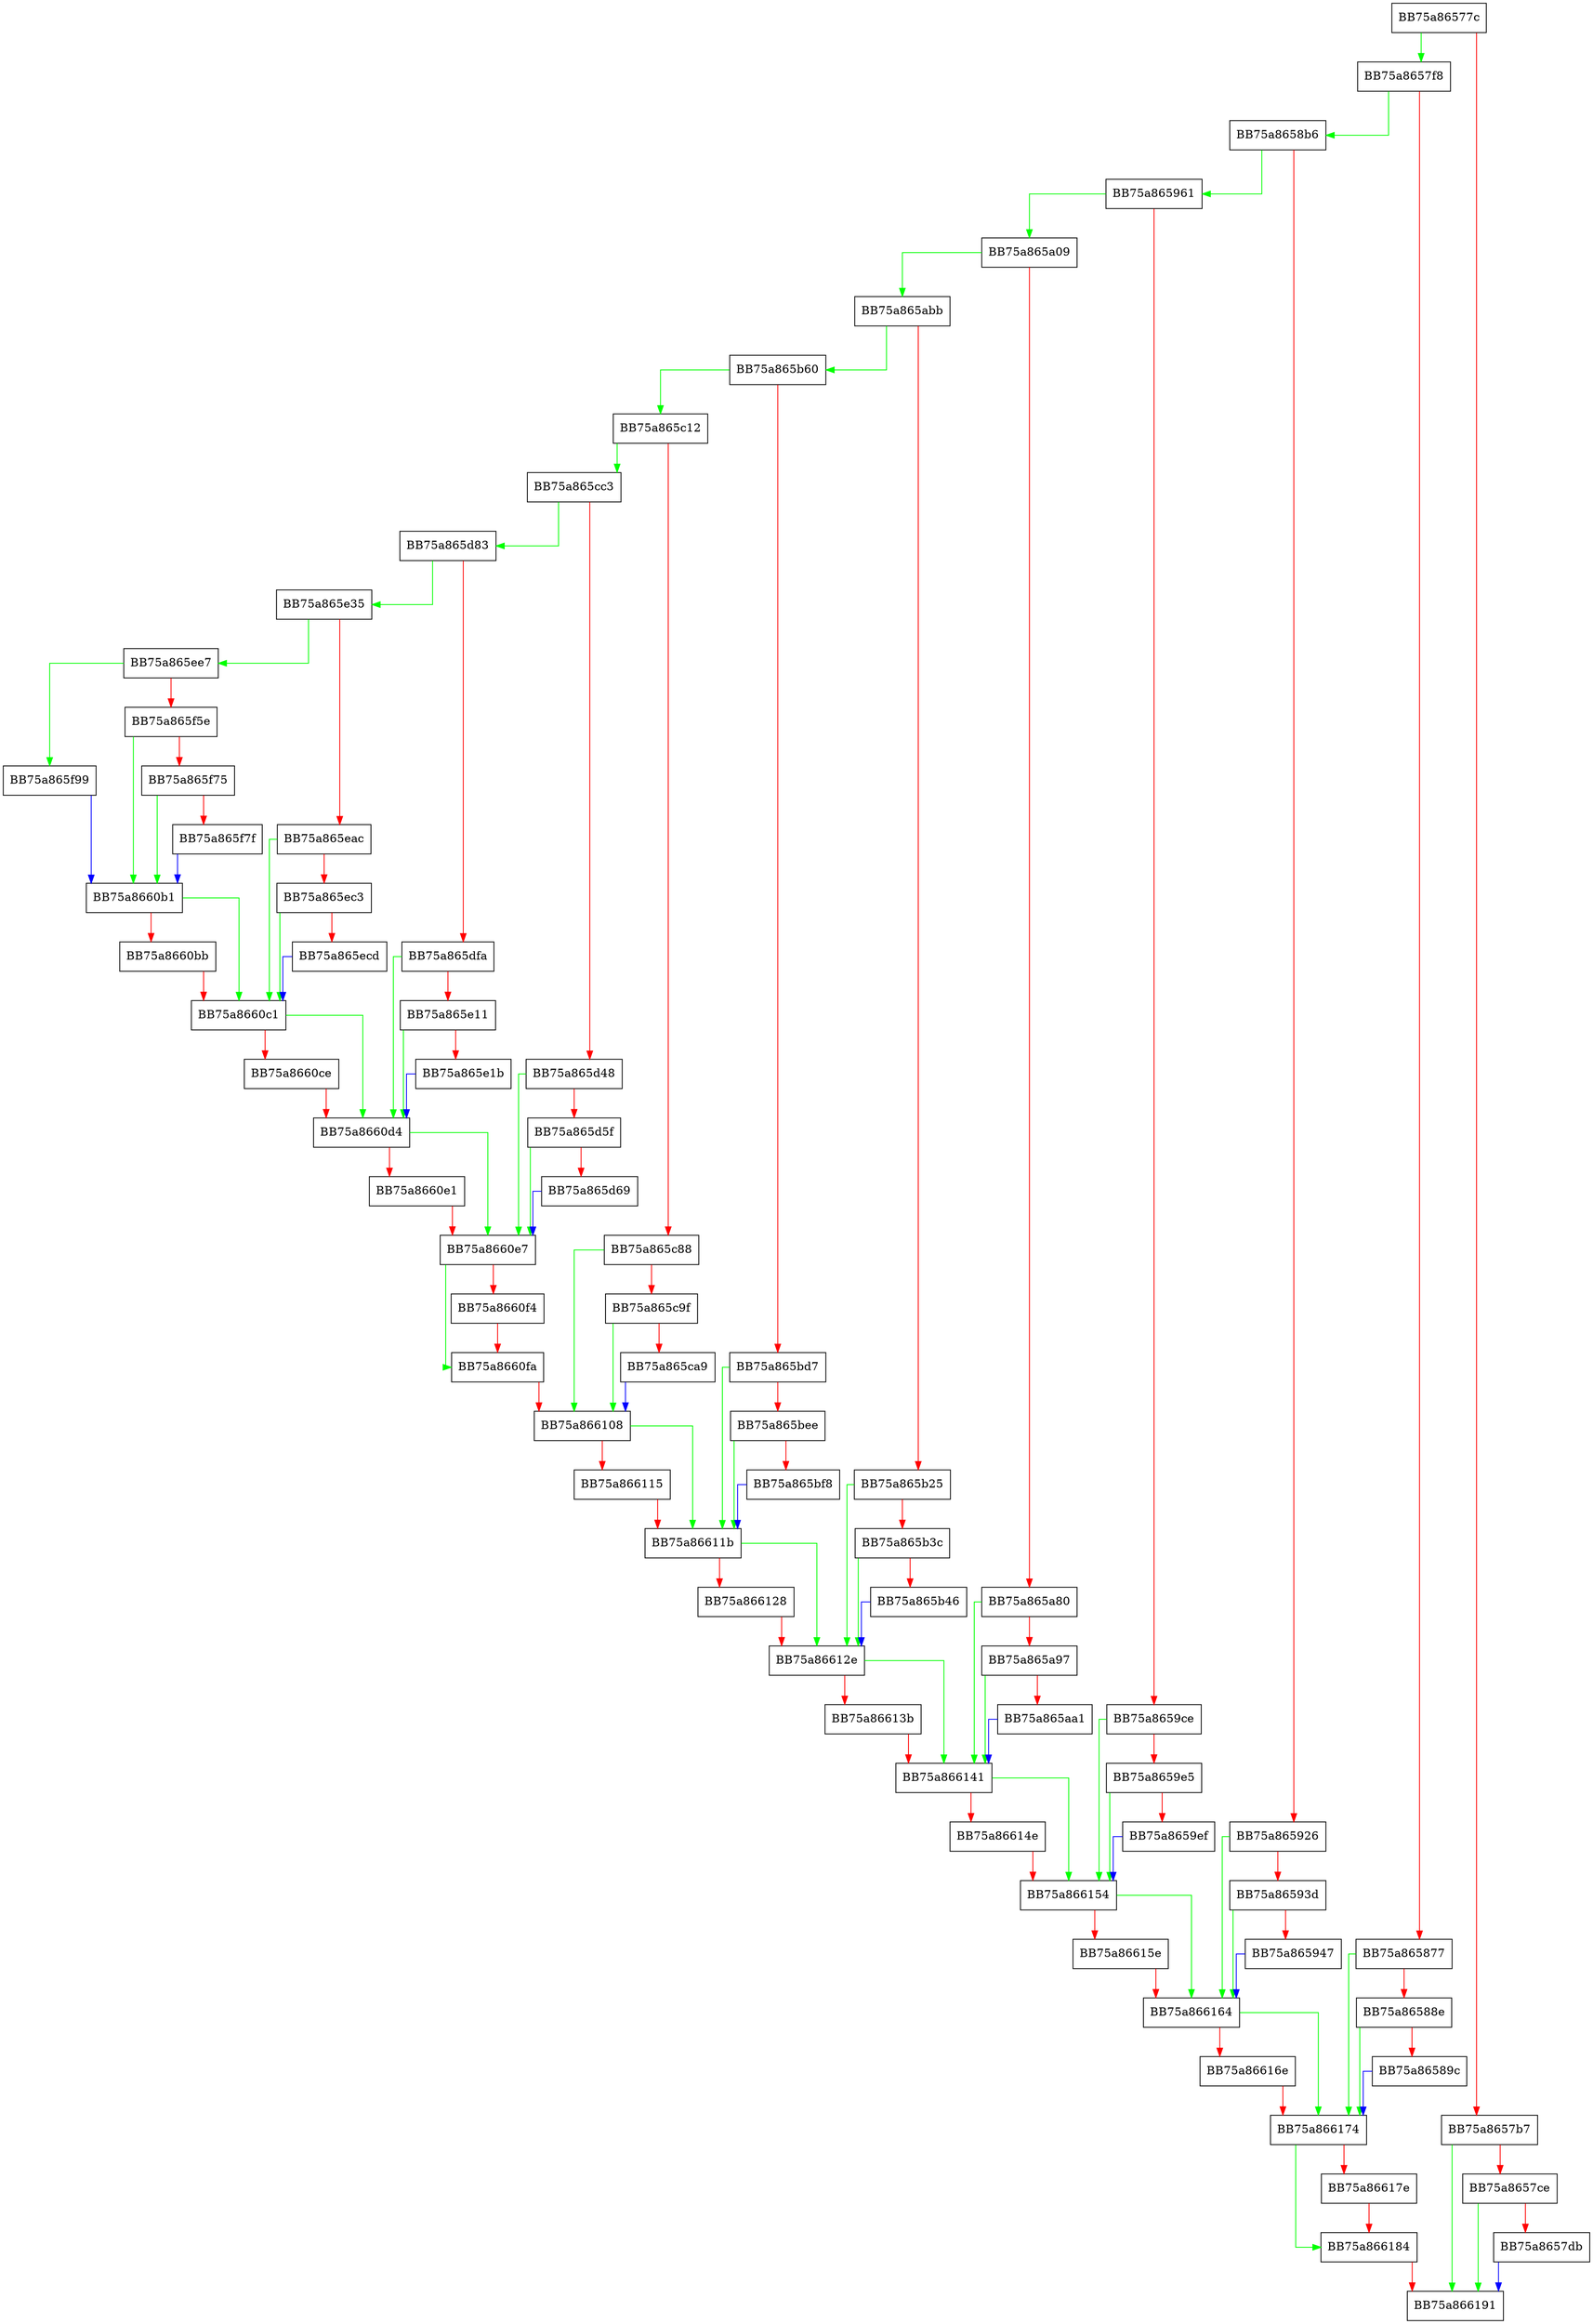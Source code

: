digraph ProcessUserAccountCreated {
  node [shape="box"];
  graph [splines=ortho];
  BB75a86577c -> BB75a8657f8 [color="green"];
  BB75a86577c -> BB75a8657b7 [color="red"];
  BB75a8657b7 -> BB75a866191 [color="green"];
  BB75a8657b7 -> BB75a8657ce [color="red"];
  BB75a8657ce -> BB75a866191 [color="green"];
  BB75a8657ce -> BB75a8657db [color="red"];
  BB75a8657db -> BB75a866191 [color="blue"];
  BB75a8657f8 -> BB75a8658b6 [color="green"];
  BB75a8657f8 -> BB75a865877 [color="red"];
  BB75a865877 -> BB75a866174 [color="green"];
  BB75a865877 -> BB75a86588e [color="red"];
  BB75a86588e -> BB75a866174 [color="green"];
  BB75a86588e -> BB75a86589c [color="red"];
  BB75a86589c -> BB75a866174 [color="blue"];
  BB75a8658b6 -> BB75a865961 [color="green"];
  BB75a8658b6 -> BB75a865926 [color="red"];
  BB75a865926 -> BB75a866164 [color="green"];
  BB75a865926 -> BB75a86593d [color="red"];
  BB75a86593d -> BB75a866164 [color="green"];
  BB75a86593d -> BB75a865947 [color="red"];
  BB75a865947 -> BB75a866164 [color="blue"];
  BB75a865961 -> BB75a865a09 [color="green"];
  BB75a865961 -> BB75a8659ce [color="red"];
  BB75a8659ce -> BB75a866154 [color="green"];
  BB75a8659ce -> BB75a8659e5 [color="red"];
  BB75a8659e5 -> BB75a866154 [color="green"];
  BB75a8659e5 -> BB75a8659ef [color="red"];
  BB75a8659ef -> BB75a866154 [color="blue"];
  BB75a865a09 -> BB75a865abb [color="green"];
  BB75a865a09 -> BB75a865a80 [color="red"];
  BB75a865a80 -> BB75a866141 [color="green"];
  BB75a865a80 -> BB75a865a97 [color="red"];
  BB75a865a97 -> BB75a866141 [color="green"];
  BB75a865a97 -> BB75a865aa1 [color="red"];
  BB75a865aa1 -> BB75a866141 [color="blue"];
  BB75a865abb -> BB75a865b60 [color="green"];
  BB75a865abb -> BB75a865b25 [color="red"];
  BB75a865b25 -> BB75a86612e [color="green"];
  BB75a865b25 -> BB75a865b3c [color="red"];
  BB75a865b3c -> BB75a86612e [color="green"];
  BB75a865b3c -> BB75a865b46 [color="red"];
  BB75a865b46 -> BB75a86612e [color="blue"];
  BB75a865b60 -> BB75a865c12 [color="green"];
  BB75a865b60 -> BB75a865bd7 [color="red"];
  BB75a865bd7 -> BB75a86611b [color="green"];
  BB75a865bd7 -> BB75a865bee [color="red"];
  BB75a865bee -> BB75a86611b [color="green"];
  BB75a865bee -> BB75a865bf8 [color="red"];
  BB75a865bf8 -> BB75a86611b [color="blue"];
  BB75a865c12 -> BB75a865cc3 [color="green"];
  BB75a865c12 -> BB75a865c88 [color="red"];
  BB75a865c88 -> BB75a866108 [color="green"];
  BB75a865c88 -> BB75a865c9f [color="red"];
  BB75a865c9f -> BB75a866108 [color="green"];
  BB75a865c9f -> BB75a865ca9 [color="red"];
  BB75a865ca9 -> BB75a866108 [color="blue"];
  BB75a865cc3 -> BB75a865d83 [color="green"];
  BB75a865cc3 -> BB75a865d48 [color="red"];
  BB75a865d48 -> BB75a8660e7 [color="green"];
  BB75a865d48 -> BB75a865d5f [color="red"];
  BB75a865d5f -> BB75a8660e7 [color="green"];
  BB75a865d5f -> BB75a865d69 [color="red"];
  BB75a865d69 -> BB75a8660e7 [color="blue"];
  BB75a865d83 -> BB75a865e35 [color="green"];
  BB75a865d83 -> BB75a865dfa [color="red"];
  BB75a865dfa -> BB75a8660d4 [color="green"];
  BB75a865dfa -> BB75a865e11 [color="red"];
  BB75a865e11 -> BB75a8660d4 [color="green"];
  BB75a865e11 -> BB75a865e1b [color="red"];
  BB75a865e1b -> BB75a8660d4 [color="blue"];
  BB75a865e35 -> BB75a865ee7 [color="green"];
  BB75a865e35 -> BB75a865eac [color="red"];
  BB75a865eac -> BB75a8660c1 [color="green"];
  BB75a865eac -> BB75a865ec3 [color="red"];
  BB75a865ec3 -> BB75a8660c1 [color="green"];
  BB75a865ec3 -> BB75a865ecd [color="red"];
  BB75a865ecd -> BB75a8660c1 [color="blue"];
  BB75a865ee7 -> BB75a865f99 [color="green"];
  BB75a865ee7 -> BB75a865f5e [color="red"];
  BB75a865f5e -> BB75a8660b1 [color="green"];
  BB75a865f5e -> BB75a865f75 [color="red"];
  BB75a865f75 -> BB75a8660b1 [color="green"];
  BB75a865f75 -> BB75a865f7f [color="red"];
  BB75a865f7f -> BB75a8660b1 [color="blue"];
  BB75a865f99 -> BB75a8660b1 [color="blue"];
  BB75a8660b1 -> BB75a8660c1 [color="green"];
  BB75a8660b1 -> BB75a8660bb [color="red"];
  BB75a8660bb -> BB75a8660c1 [color="red"];
  BB75a8660c1 -> BB75a8660d4 [color="green"];
  BB75a8660c1 -> BB75a8660ce [color="red"];
  BB75a8660ce -> BB75a8660d4 [color="red"];
  BB75a8660d4 -> BB75a8660e7 [color="green"];
  BB75a8660d4 -> BB75a8660e1 [color="red"];
  BB75a8660e1 -> BB75a8660e7 [color="red"];
  BB75a8660e7 -> BB75a8660fa [color="green"];
  BB75a8660e7 -> BB75a8660f4 [color="red"];
  BB75a8660f4 -> BB75a8660fa [color="red"];
  BB75a8660fa -> BB75a866108 [color="red"];
  BB75a866108 -> BB75a86611b [color="green"];
  BB75a866108 -> BB75a866115 [color="red"];
  BB75a866115 -> BB75a86611b [color="red"];
  BB75a86611b -> BB75a86612e [color="green"];
  BB75a86611b -> BB75a866128 [color="red"];
  BB75a866128 -> BB75a86612e [color="red"];
  BB75a86612e -> BB75a866141 [color="green"];
  BB75a86612e -> BB75a86613b [color="red"];
  BB75a86613b -> BB75a866141 [color="red"];
  BB75a866141 -> BB75a866154 [color="green"];
  BB75a866141 -> BB75a86614e [color="red"];
  BB75a86614e -> BB75a866154 [color="red"];
  BB75a866154 -> BB75a866164 [color="green"];
  BB75a866154 -> BB75a86615e [color="red"];
  BB75a86615e -> BB75a866164 [color="red"];
  BB75a866164 -> BB75a866174 [color="green"];
  BB75a866164 -> BB75a86616e [color="red"];
  BB75a86616e -> BB75a866174 [color="red"];
  BB75a866174 -> BB75a866184 [color="green"];
  BB75a866174 -> BB75a86617e [color="red"];
  BB75a86617e -> BB75a866184 [color="red"];
  BB75a866184 -> BB75a866191 [color="red"];
}